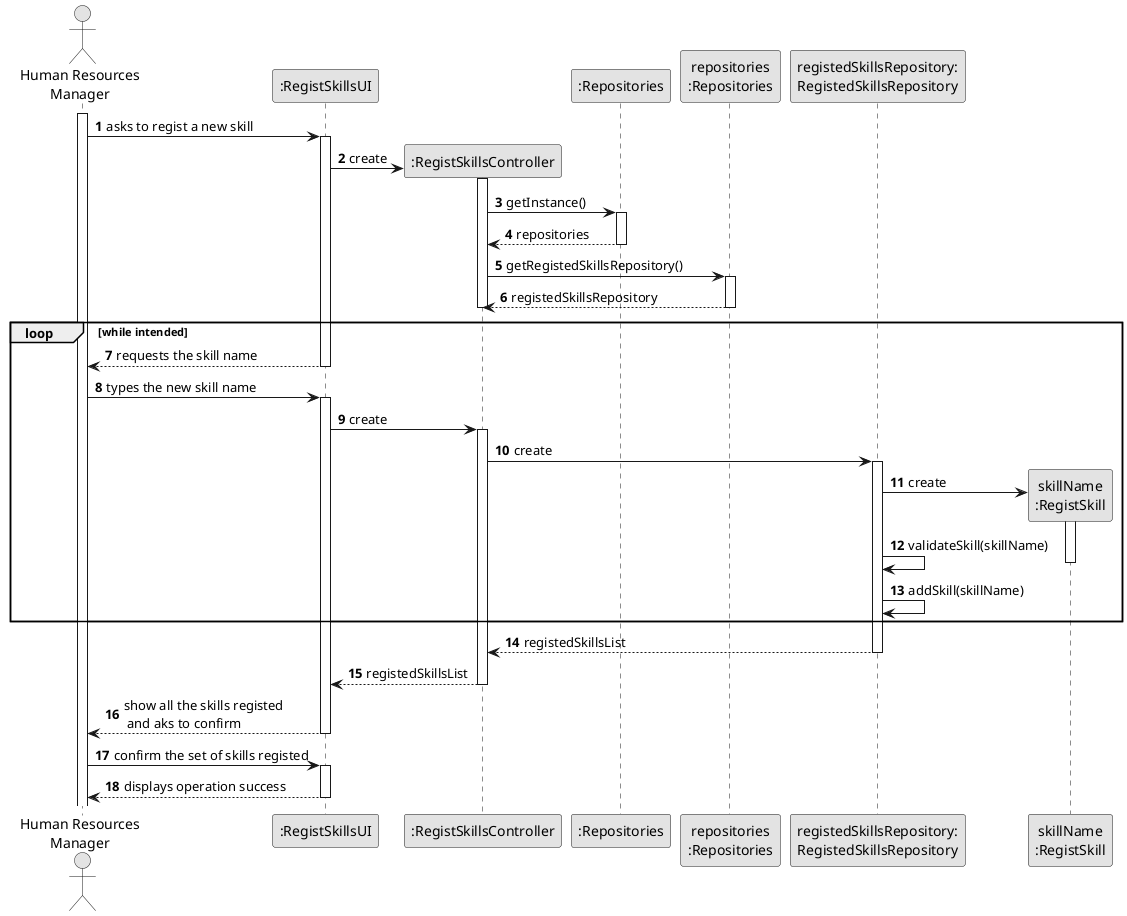 @startuml
skinparam monochrome true
skinparam packageStyle rectangle
skinparam shadowing false

actor "Human Resources\nManager" as HRM
participant ":RegistSkillsUI" as UI
participant ":RegistSkillsController" as CTRL
participant ":Repositories" as RepositorySingleton
participant "repositories\n:Repositories" as PLAT
participant "registedSkillsRepository:\nRegistedSkillsRepository" as RegistedSkillsRepository
participant "skillName\n:RegistSkill" as TAREFA

autonumber 1

activate HRM

    HRM -> UI : asks to regist a new skill
    activate UI

        UI -> CTRL** : create

        activate CTRL

        CTRL -> RepositorySingleton : getInstance()
        activate RepositorySingleton

            RepositorySingleton --> CTRL: repositories
        deactivate RepositorySingleton

        CTRL -> PLAT : getRegistedSkillsRepository()
        activate PLAT

            PLAT --> CTRL: registedSkillsRepository
        deactivate PLAT

       ' UI <-- CTRL : registedSkillsRepository
        deactivate CTRL

    loop while intended
            UI --> HRM : requests the skill name
        deactivate UI

            HRM -> UI : types the new skill name
        activate UI

            UI -> CTRL: create
        activate CTRL

            CTRL -> RegistedSkillsRepository : create
        activate RegistedSkillsRepository

            RegistedSkillsRepository -> TAREFA**: create
        activate TAREFA

        RegistedSkillsRepository -> RegistedSkillsRepository: validateSkill(skillName)
        deactivate TAREFA
        RegistedSkillsRepository -> RegistedSkillsRepository: addSkill(skillName)

    end

    RegistedSkillsRepository --> CTRL : registedSkillsList
    deactivate RegistedSkillsRepository

    CTRL --> UI : registedSkillsList
    deactivate CTRL

    UI --> HRM : show all the skills registed\n and aks to confirm

    deactivate CTRL
    deactivate UI

    HRM -> UI : confirm the set of skills registed
    activate UI

    UI --> HRM : displays operation success
    deactivate UI


@enduml

